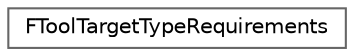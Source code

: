 digraph "Graphical Class Hierarchy"
{
 // INTERACTIVE_SVG=YES
 // LATEX_PDF_SIZE
  bgcolor="transparent";
  edge [fontname=Helvetica,fontsize=10,labelfontname=Helvetica,labelfontsize=10];
  node [fontname=Helvetica,fontsize=10,shape=box,height=0.2,width=0.4];
  rankdir="LR";
  Node0 [id="Node000000",label="FToolTargetTypeRequirements",height=0.2,width=0.4,color="grey40", fillcolor="white", style="filled",URL="$d8/da8/classFToolTargetTypeRequirements.html",tooltip="A tool target is a stand-in object that a tool can operate on."];
}
